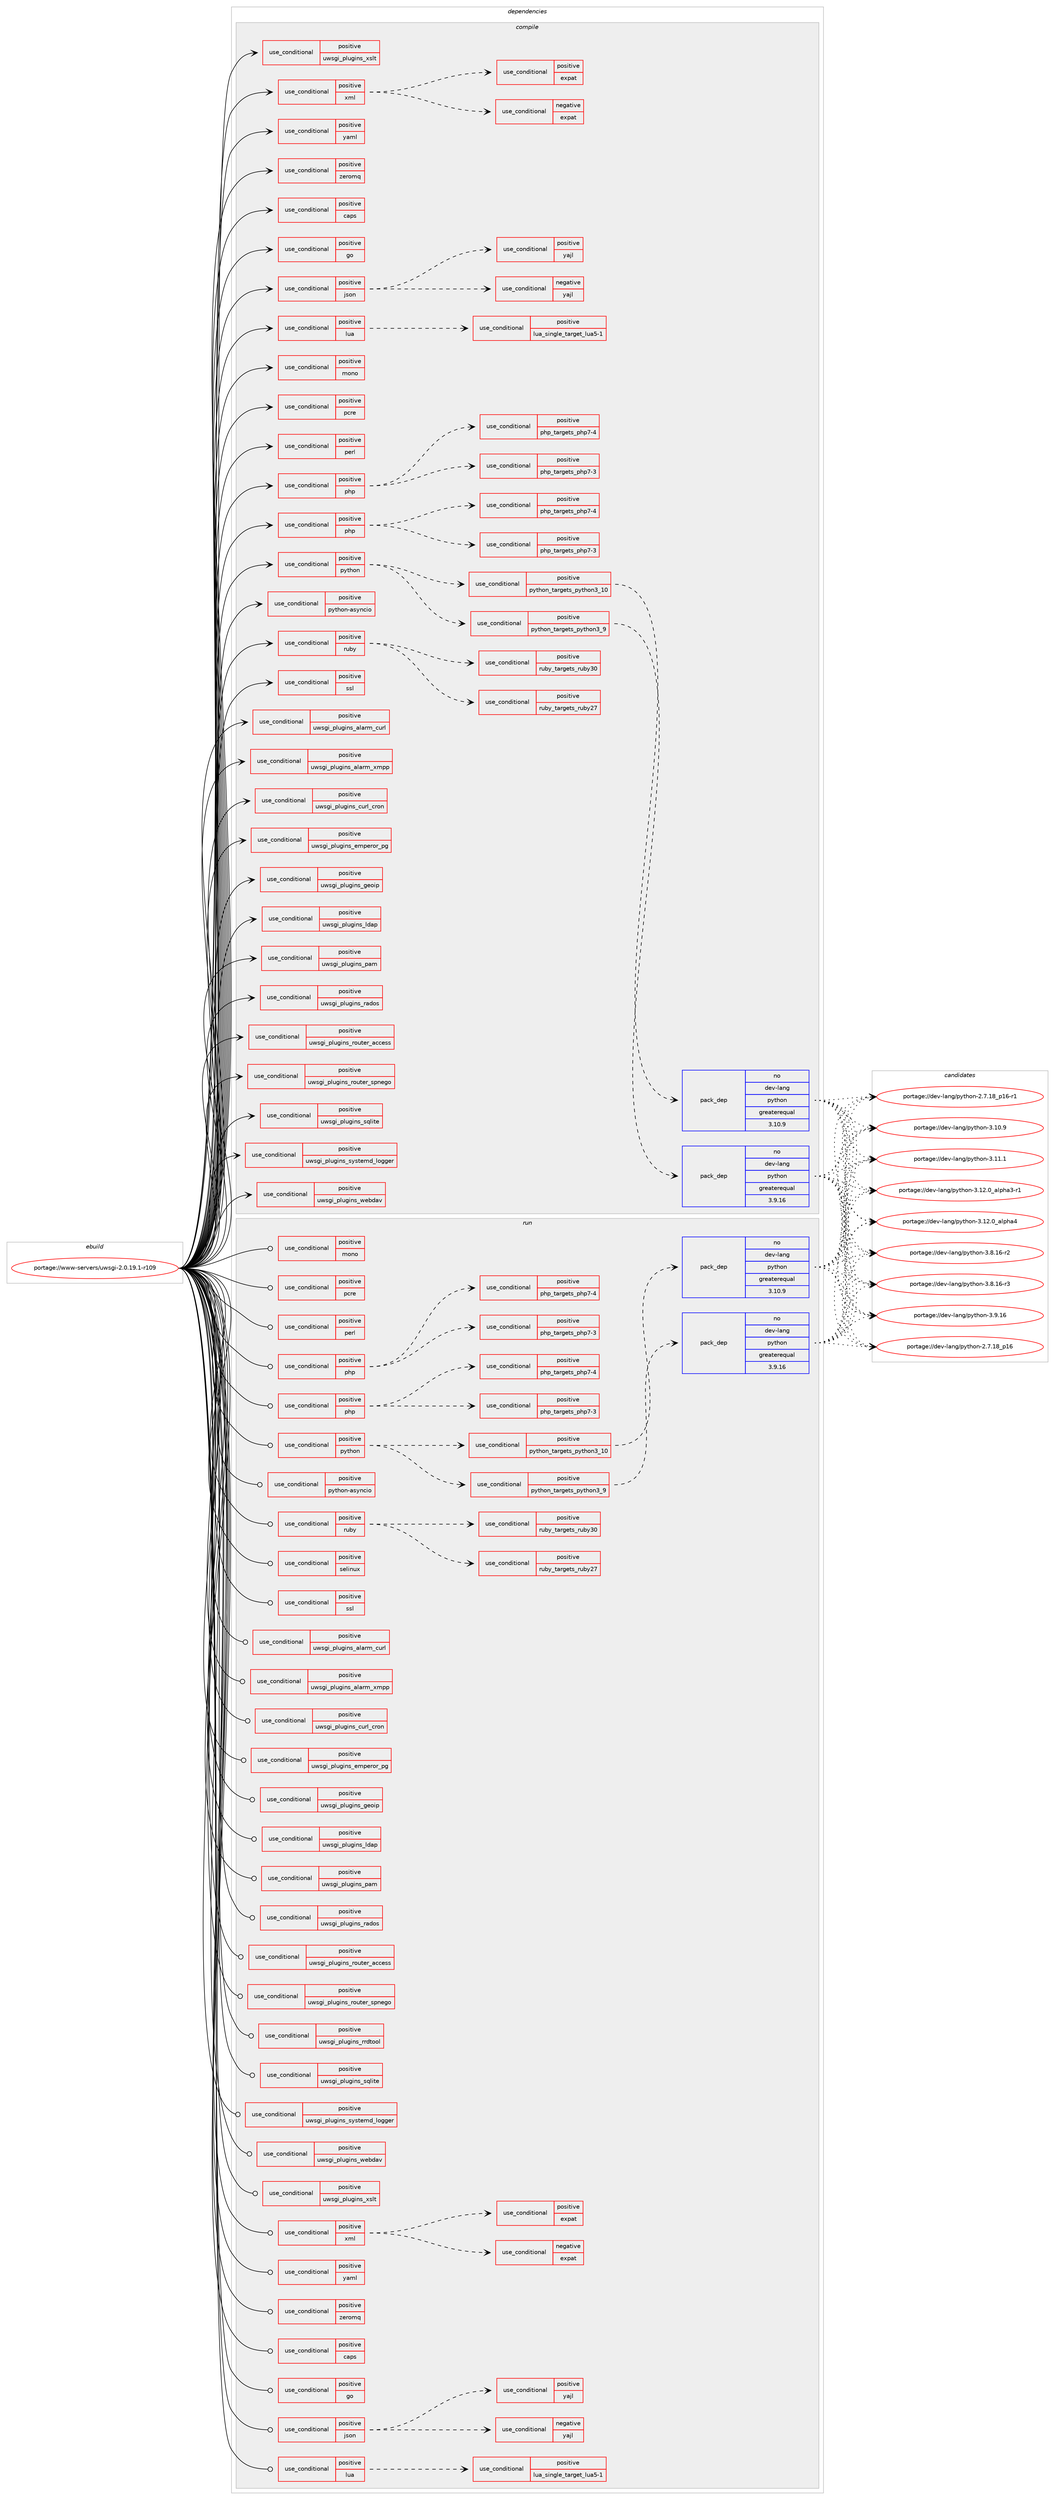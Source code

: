 digraph prolog {

# *************
# Graph options
# *************

newrank=true;
concentrate=true;
compound=true;
graph [rankdir=LR,fontname=Helvetica,fontsize=10,ranksep=1.5];#, ranksep=2.5, nodesep=0.2];
edge  [arrowhead=vee];
node  [fontname=Helvetica,fontsize=10];

# **********
# The ebuild
# **********

subgraph cluster_leftcol {
color=gray;
rank=same;
label=<<i>ebuild</i>>;
id [label="portage://www-servers/uwsgi-2.0.19.1-r109", color=red, width=4, href="../www-servers/uwsgi-2.0.19.1-r109.svg"];
}

# ****************
# The dependencies
# ****************

subgraph cluster_midcol {
color=gray;
label=<<i>dependencies</i>>;
subgraph cluster_compile {
fillcolor="#eeeeee";
style=filled;
label=<<i>compile</i>>;
subgraph cond6238 {
dependency10081 [label=<<TABLE BORDER="0" CELLBORDER="1" CELLSPACING="0" CELLPADDING="4"><TR><TD ROWSPAN="3" CELLPADDING="10">use_conditional</TD></TR><TR><TD>positive</TD></TR><TR><TD>caps</TD></TR></TABLE>>, shape=none, color=red];
# *** BEGIN UNKNOWN DEPENDENCY TYPE (TODO) ***
# dependency10081 -> package_dependency(portage://www-servers/uwsgi-2.0.19.1-r109,install,no,sys-libs,libcap,none,[,,],[],[])
# *** END UNKNOWN DEPENDENCY TYPE (TODO) ***

}
id:e -> dependency10081:w [weight=20,style="solid",arrowhead="vee"];
subgraph cond6239 {
dependency10082 [label=<<TABLE BORDER="0" CELLBORDER="1" CELLSPACING="0" CELLPADDING="4"><TR><TD ROWSPAN="3" CELLPADDING="10">use_conditional</TD></TR><TR><TD>positive</TD></TR><TR><TD>go</TD></TR></TABLE>>, shape=none, color=red];
# *** BEGIN UNKNOWN DEPENDENCY TYPE (TODO) ***
# dependency10082 -> package_dependency(portage://www-servers/uwsgi-2.0.19.1-r109,install,no,sys-devel,gcc,none,[,,],any_same_slot,[use(enable(go),none)])
# *** END UNKNOWN DEPENDENCY TYPE (TODO) ***

}
id:e -> dependency10082:w [weight=20,style="solid",arrowhead="vee"];
subgraph cond6240 {
dependency10083 [label=<<TABLE BORDER="0" CELLBORDER="1" CELLSPACING="0" CELLPADDING="4"><TR><TD ROWSPAN="3" CELLPADDING="10">use_conditional</TD></TR><TR><TD>positive</TD></TR><TR><TD>json</TD></TR></TABLE>>, shape=none, color=red];
subgraph cond6241 {
dependency10084 [label=<<TABLE BORDER="0" CELLBORDER="1" CELLSPACING="0" CELLPADDING="4"><TR><TD ROWSPAN="3" CELLPADDING="10">use_conditional</TD></TR><TR><TD>negative</TD></TR><TR><TD>yajl</TD></TR></TABLE>>, shape=none, color=red];
# *** BEGIN UNKNOWN DEPENDENCY TYPE (TODO) ***
# dependency10084 -> package_dependency(portage://www-servers/uwsgi-2.0.19.1-r109,install,no,dev-libs,jansson,none,[,,],any_same_slot,[])
# *** END UNKNOWN DEPENDENCY TYPE (TODO) ***

}
dependency10083:e -> dependency10084:w [weight=20,style="dashed",arrowhead="vee"];
subgraph cond6242 {
dependency10085 [label=<<TABLE BORDER="0" CELLBORDER="1" CELLSPACING="0" CELLPADDING="4"><TR><TD ROWSPAN="3" CELLPADDING="10">use_conditional</TD></TR><TR><TD>positive</TD></TR><TR><TD>yajl</TD></TR></TABLE>>, shape=none, color=red];
# *** BEGIN UNKNOWN DEPENDENCY TYPE (TODO) ***
# dependency10085 -> package_dependency(portage://www-servers/uwsgi-2.0.19.1-r109,install,no,dev-libs,yajl,none,[,,],[],[])
# *** END UNKNOWN DEPENDENCY TYPE (TODO) ***

}
dependency10083:e -> dependency10085:w [weight=20,style="dashed",arrowhead="vee"];
}
id:e -> dependency10083:w [weight=20,style="solid",arrowhead="vee"];
subgraph cond6243 {
dependency10086 [label=<<TABLE BORDER="0" CELLBORDER="1" CELLSPACING="0" CELLPADDING="4"><TR><TD ROWSPAN="3" CELLPADDING="10">use_conditional</TD></TR><TR><TD>positive</TD></TR><TR><TD>lua</TD></TR></TABLE>>, shape=none, color=red];
subgraph cond6244 {
dependency10087 [label=<<TABLE BORDER="0" CELLBORDER="1" CELLSPACING="0" CELLPADDING="4"><TR><TD ROWSPAN="3" CELLPADDING="10">use_conditional</TD></TR><TR><TD>positive</TD></TR><TR><TD>lua_single_target_lua5-1</TD></TR></TABLE>>, shape=none, color=red];
# *** BEGIN UNKNOWN DEPENDENCY TYPE (TODO) ***
# dependency10087 -> package_dependency(portage://www-servers/uwsgi-2.0.19.1-r109,install,no,dev-lang,lua,none,[,,],[slot(5.1)],[])
# *** END UNKNOWN DEPENDENCY TYPE (TODO) ***

}
dependency10086:e -> dependency10087:w [weight=20,style="dashed",arrowhead="vee"];
}
id:e -> dependency10086:w [weight=20,style="solid",arrowhead="vee"];
subgraph cond6245 {
dependency10088 [label=<<TABLE BORDER="0" CELLBORDER="1" CELLSPACING="0" CELLPADDING="4"><TR><TD ROWSPAN="3" CELLPADDING="10">use_conditional</TD></TR><TR><TD>positive</TD></TR><TR><TD>mono</TD></TR></TABLE>>, shape=none, color=red];
# *** BEGIN UNKNOWN DEPENDENCY TYPE (TODO) ***
# dependency10088 -> package_dependency(portage://www-servers/uwsgi-2.0.19.1-r109,install,no,dev-lang,mono,none,[,,],any_same_slot,[])
# *** END UNKNOWN DEPENDENCY TYPE (TODO) ***

}
id:e -> dependency10088:w [weight=20,style="solid",arrowhead="vee"];
subgraph cond6246 {
dependency10089 [label=<<TABLE BORDER="0" CELLBORDER="1" CELLSPACING="0" CELLPADDING="4"><TR><TD ROWSPAN="3" CELLPADDING="10">use_conditional</TD></TR><TR><TD>positive</TD></TR><TR><TD>pcre</TD></TR></TABLE>>, shape=none, color=red];
# *** BEGIN UNKNOWN DEPENDENCY TYPE (TODO) ***
# dependency10089 -> package_dependency(portage://www-servers/uwsgi-2.0.19.1-r109,install,no,dev-libs,libpcre,none,[,,],[slot(3)],[])
# *** END UNKNOWN DEPENDENCY TYPE (TODO) ***

}
id:e -> dependency10089:w [weight=20,style="solid",arrowhead="vee"];
subgraph cond6247 {
dependency10090 [label=<<TABLE BORDER="0" CELLBORDER="1" CELLSPACING="0" CELLPADDING="4"><TR><TD ROWSPAN="3" CELLPADDING="10">use_conditional</TD></TR><TR><TD>positive</TD></TR><TR><TD>perl</TD></TR></TABLE>>, shape=none, color=red];
# *** BEGIN UNKNOWN DEPENDENCY TYPE (TODO) ***
# dependency10090 -> package_dependency(portage://www-servers/uwsgi-2.0.19.1-r109,install,no,dev-lang,perl,none,[,,],any_same_slot,[])
# *** END UNKNOWN DEPENDENCY TYPE (TODO) ***

}
id:e -> dependency10090:w [weight=20,style="solid",arrowhead="vee"];
subgraph cond6248 {
dependency10091 [label=<<TABLE BORDER="0" CELLBORDER="1" CELLSPACING="0" CELLPADDING="4"><TR><TD ROWSPAN="3" CELLPADDING="10">use_conditional</TD></TR><TR><TD>positive</TD></TR><TR><TD>php</TD></TR></TABLE>>, shape=none, color=red];
subgraph cond6249 {
dependency10092 [label=<<TABLE BORDER="0" CELLBORDER="1" CELLSPACING="0" CELLPADDING="4"><TR><TD ROWSPAN="3" CELLPADDING="10">use_conditional</TD></TR><TR><TD>positive</TD></TR><TR><TD>php_targets_php7-3</TD></TR></TABLE>>, shape=none, color=red];
# *** BEGIN UNKNOWN DEPENDENCY TYPE (TODO) ***
# dependency10092 -> package_dependency(portage://www-servers/uwsgi-2.0.19.1-r109,install,no,dev-lang,php,none,[,,],[slot(7.3)],[])
# *** END UNKNOWN DEPENDENCY TYPE (TODO) ***

}
dependency10091:e -> dependency10092:w [weight=20,style="dashed",arrowhead="vee"];
subgraph cond6250 {
dependency10093 [label=<<TABLE BORDER="0" CELLBORDER="1" CELLSPACING="0" CELLPADDING="4"><TR><TD ROWSPAN="3" CELLPADDING="10">use_conditional</TD></TR><TR><TD>positive</TD></TR><TR><TD>php_targets_php7-4</TD></TR></TABLE>>, shape=none, color=red];
# *** BEGIN UNKNOWN DEPENDENCY TYPE (TODO) ***
# dependency10093 -> package_dependency(portage://www-servers/uwsgi-2.0.19.1-r109,install,no,dev-lang,php,none,[,,],[slot(7.4)],[])
# *** END UNKNOWN DEPENDENCY TYPE (TODO) ***

}
dependency10091:e -> dependency10093:w [weight=20,style="dashed",arrowhead="vee"];
}
id:e -> dependency10091:w [weight=20,style="solid",arrowhead="vee"];
subgraph cond6251 {
dependency10094 [label=<<TABLE BORDER="0" CELLBORDER="1" CELLSPACING="0" CELLPADDING="4"><TR><TD ROWSPAN="3" CELLPADDING="10">use_conditional</TD></TR><TR><TD>positive</TD></TR><TR><TD>php</TD></TR></TABLE>>, shape=none, color=red];
subgraph cond6252 {
dependency10095 [label=<<TABLE BORDER="0" CELLBORDER="1" CELLSPACING="0" CELLPADDING="4"><TR><TD ROWSPAN="3" CELLPADDING="10">use_conditional</TD></TR><TR><TD>positive</TD></TR><TR><TD>php_targets_php7-3</TD></TR></TABLE>>, shape=none, color=red];
# *** BEGIN UNKNOWN DEPENDENCY TYPE (TODO) ***
# dependency10095 -> package_dependency(portage://www-servers/uwsgi-2.0.19.1-r109,install,no,dev-lang,php,none,[,,],[slot(7.3)],[use(enable(embed),none)])
# *** END UNKNOWN DEPENDENCY TYPE (TODO) ***

}
dependency10094:e -> dependency10095:w [weight=20,style="dashed",arrowhead="vee"];
subgraph cond6253 {
dependency10096 [label=<<TABLE BORDER="0" CELLBORDER="1" CELLSPACING="0" CELLPADDING="4"><TR><TD ROWSPAN="3" CELLPADDING="10">use_conditional</TD></TR><TR><TD>positive</TD></TR><TR><TD>php_targets_php7-4</TD></TR></TABLE>>, shape=none, color=red];
# *** BEGIN UNKNOWN DEPENDENCY TYPE (TODO) ***
# dependency10096 -> package_dependency(portage://www-servers/uwsgi-2.0.19.1-r109,install,no,dev-lang,php,none,[,,],[slot(7.4)],[use(enable(embed),none)])
# *** END UNKNOWN DEPENDENCY TYPE (TODO) ***

}
dependency10094:e -> dependency10096:w [weight=20,style="dashed",arrowhead="vee"];
}
id:e -> dependency10094:w [weight=20,style="solid",arrowhead="vee"];
subgraph cond6254 {
dependency10097 [label=<<TABLE BORDER="0" CELLBORDER="1" CELLSPACING="0" CELLPADDING="4"><TR><TD ROWSPAN="3" CELLPADDING="10">use_conditional</TD></TR><TR><TD>positive</TD></TR><TR><TD>python</TD></TR></TABLE>>, shape=none, color=red];
subgraph cond6255 {
dependency10098 [label=<<TABLE BORDER="0" CELLBORDER="1" CELLSPACING="0" CELLPADDING="4"><TR><TD ROWSPAN="3" CELLPADDING="10">use_conditional</TD></TR><TR><TD>positive</TD></TR><TR><TD>python_targets_python3_9</TD></TR></TABLE>>, shape=none, color=red];
subgraph pack3718 {
dependency10099 [label=<<TABLE BORDER="0" CELLBORDER="1" CELLSPACING="0" CELLPADDING="4" WIDTH="220"><TR><TD ROWSPAN="6" CELLPADDING="30">pack_dep</TD></TR><TR><TD WIDTH="110">no</TD></TR><TR><TD>dev-lang</TD></TR><TR><TD>python</TD></TR><TR><TD>greaterequal</TD></TR><TR><TD>3.9.16</TD></TR></TABLE>>, shape=none, color=blue];
}
dependency10098:e -> dependency10099:w [weight=20,style="dashed",arrowhead="vee"];
}
dependency10097:e -> dependency10098:w [weight=20,style="dashed",arrowhead="vee"];
subgraph cond6256 {
dependency10100 [label=<<TABLE BORDER="0" CELLBORDER="1" CELLSPACING="0" CELLPADDING="4"><TR><TD ROWSPAN="3" CELLPADDING="10">use_conditional</TD></TR><TR><TD>positive</TD></TR><TR><TD>python_targets_python3_10</TD></TR></TABLE>>, shape=none, color=red];
subgraph pack3719 {
dependency10101 [label=<<TABLE BORDER="0" CELLBORDER="1" CELLSPACING="0" CELLPADDING="4" WIDTH="220"><TR><TD ROWSPAN="6" CELLPADDING="30">pack_dep</TD></TR><TR><TD WIDTH="110">no</TD></TR><TR><TD>dev-lang</TD></TR><TR><TD>python</TD></TR><TR><TD>greaterequal</TD></TR><TR><TD>3.10.9</TD></TR></TABLE>>, shape=none, color=blue];
}
dependency10100:e -> dependency10101:w [weight=20,style="dashed",arrowhead="vee"];
}
dependency10097:e -> dependency10100:w [weight=20,style="dashed",arrowhead="vee"];
}
id:e -> dependency10097:w [weight=20,style="solid",arrowhead="vee"];
subgraph cond6257 {
dependency10102 [label=<<TABLE BORDER="0" CELLBORDER="1" CELLSPACING="0" CELLPADDING="4"><TR><TD ROWSPAN="3" CELLPADDING="10">use_conditional</TD></TR><TR><TD>positive</TD></TR><TR><TD>python-asyncio</TD></TR></TABLE>>, shape=none, color=red];
# *** BEGIN UNKNOWN DEPENDENCY TYPE (TODO) ***
# dependency10102 -> package_dependency(portage://www-servers/uwsgi-2.0.19.1-r109,install,no,virtual,python-greenlet,none,[,,],[],[use(optenable(python_targets_python3_9),negative),use(optenable(python_targets_python3_10),negative)])
# *** END UNKNOWN DEPENDENCY TYPE (TODO) ***

}
id:e -> dependency10102:w [weight=20,style="solid",arrowhead="vee"];
subgraph cond6258 {
dependency10103 [label=<<TABLE BORDER="0" CELLBORDER="1" CELLSPACING="0" CELLPADDING="4"><TR><TD ROWSPAN="3" CELLPADDING="10">use_conditional</TD></TR><TR><TD>positive</TD></TR><TR><TD>ruby</TD></TR></TABLE>>, shape=none, color=red];
subgraph cond6259 {
dependency10104 [label=<<TABLE BORDER="0" CELLBORDER="1" CELLSPACING="0" CELLPADDING="4"><TR><TD ROWSPAN="3" CELLPADDING="10">use_conditional</TD></TR><TR><TD>positive</TD></TR><TR><TD>ruby_targets_ruby27</TD></TR></TABLE>>, shape=none, color=red];
# *** BEGIN UNKNOWN DEPENDENCY TYPE (TODO) ***
# dependency10104 -> package_dependency(portage://www-servers/uwsgi-2.0.19.1-r109,install,no,dev-lang,ruby,none,[,,],[slot(2.7)],[])
# *** END UNKNOWN DEPENDENCY TYPE (TODO) ***

}
dependency10103:e -> dependency10104:w [weight=20,style="dashed",arrowhead="vee"];
subgraph cond6260 {
dependency10105 [label=<<TABLE BORDER="0" CELLBORDER="1" CELLSPACING="0" CELLPADDING="4"><TR><TD ROWSPAN="3" CELLPADDING="10">use_conditional</TD></TR><TR><TD>positive</TD></TR><TR><TD>ruby_targets_ruby30</TD></TR></TABLE>>, shape=none, color=red];
# *** BEGIN UNKNOWN DEPENDENCY TYPE (TODO) ***
# dependency10105 -> package_dependency(portage://www-servers/uwsgi-2.0.19.1-r109,install,no,dev-lang,ruby,none,[,,],[slot(3.0)],[])
# *** END UNKNOWN DEPENDENCY TYPE (TODO) ***

}
dependency10103:e -> dependency10105:w [weight=20,style="dashed",arrowhead="vee"];
}
id:e -> dependency10103:w [weight=20,style="solid",arrowhead="vee"];
subgraph cond6261 {
dependency10106 [label=<<TABLE BORDER="0" CELLBORDER="1" CELLSPACING="0" CELLPADDING="4"><TR><TD ROWSPAN="3" CELLPADDING="10">use_conditional</TD></TR><TR><TD>positive</TD></TR><TR><TD>ssl</TD></TR></TABLE>>, shape=none, color=red];
# *** BEGIN UNKNOWN DEPENDENCY TYPE (TODO) ***
# dependency10106 -> package_dependency(portage://www-servers/uwsgi-2.0.19.1-r109,install,no,dev-libs,openssl,none,[,,],[slot(0),equal],[])
# *** END UNKNOWN DEPENDENCY TYPE (TODO) ***

}
id:e -> dependency10106:w [weight=20,style="solid",arrowhead="vee"];
subgraph cond6262 {
dependency10107 [label=<<TABLE BORDER="0" CELLBORDER="1" CELLSPACING="0" CELLPADDING="4"><TR><TD ROWSPAN="3" CELLPADDING="10">use_conditional</TD></TR><TR><TD>positive</TD></TR><TR><TD>uwsgi_plugins_alarm_curl</TD></TR></TABLE>>, shape=none, color=red];
# *** BEGIN UNKNOWN DEPENDENCY TYPE (TODO) ***
# dependency10107 -> package_dependency(portage://www-servers/uwsgi-2.0.19.1-r109,install,no,net-misc,curl,none,[,,],[],[])
# *** END UNKNOWN DEPENDENCY TYPE (TODO) ***

}
id:e -> dependency10107:w [weight=20,style="solid",arrowhead="vee"];
subgraph cond6263 {
dependency10108 [label=<<TABLE BORDER="0" CELLBORDER="1" CELLSPACING="0" CELLPADDING="4"><TR><TD ROWSPAN="3" CELLPADDING="10">use_conditional</TD></TR><TR><TD>positive</TD></TR><TR><TD>uwsgi_plugins_alarm_xmpp</TD></TR></TABLE>>, shape=none, color=red];
# *** BEGIN UNKNOWN DEPENDENCY TYPE (TODO) ***
# dependency10108 -> package_dependency(portage://www-servers/uwsgi-2.0.19.1-r109,install,no,net-libs,gloox,none,[,,],[],[])
# *** END UNKNOWN DEPENDENCY TYPE (TODO) ***

}
id:e -> dependency10108:w [weight=20,style="solid",arrowhead="vee"];
subgraph cond6264 {
dependency10109 [label=<<TABLE BORDER="0" CELLBORDER="1" CELLSPACING="0" CELLPADDING="4"><TR><TD ROWSPAN="3" CELLPADDING="10">use_conditional</TD></TR><TR><TD>positive</TD></TR><TR><TD>uwsgi_plugins_curl_cron</TD></TR></TABLE>>, shape=none, color=red];
# *** BEGIN UNKNOWN DEPENDENCY TYPE (TODO) ***
# dependency10109 -> package_dependency(portage://www-servers/uwsgi-2.0.19.1-r109,install,no,net-misc,curl,none,[,,],[],[])
# *** END UNKNOWN DEPENDENCY TYPE (TODO) ***

}
id:e -> dependency10109:w [weight=20,style="solid",arrowhead="vee"];
subgraph cond6265 {
dependency10110 [label=<<TABLE BORDER="0" CELLBORDER="1" CELLSPACING="0" CELLPADDING="4"><TR><TD ROWSPAN="3" CELLPADDING="10">use_conditional</TD></TR><TR><TD>positive</TD></TR><TR><TD>uwsgi_plugins_emperor_pg</TD></TR></TABLE>>, shape=none, color=red];
# *** BEGIN UNKNOWN DEPENDENCY TYPE (TODO) ***
# dependency10110 -> package_dependency(portage://www-servers/uwsgi-2.0.19.1-r109,install,no,dev-db,postgresql,none,[,,],any_same_slot,[])
# *** END UNKNOWN DEPENDENCY TYPE (TODO) ***

}
id:e -> dependency10110:w [weight=20,style="solid",arrowhead="vee"];
subgraph cond6266 {
dependency10111 [label=<<TABLE BORDER="0" CELLBORDER="1" CELLSPACING="0" CELLPADDING="4"><TR><TD ROWSPAN="3" CELLPADDING="10">use_conditional</TD></TR><TR><TD>positive</TD></TR><TR><TD>uwsgi_plugins_geoip</TD></TR></TABLE>>, shape=none, color=red];
# *** BEGIN UNKNOWN DEPENDENCY TYPE (TODO) ***
# dependency10111 -> package_dependency(portage://www-servers/uwsgi-2.0.19.1-r109,install,no,dev-libs,geoip,none,[,,],[],[])
# *** END UNKNOWN DEPENDENCY TYPE (TODO) ***

}
id:e -> dependency10111:w [weight=20,style="solid",arrowhead="vee"];
subgraph cond6267 {
dependency10112 [label=<<TABLE BORDER="0" CELLBORDER="1" CELLSPACING="0" CELLPADDING="4"><TR><TD ROWSPAN="3" CELLPADDING="10">use_conditional</TD></TR><TR><TD>positive</TD></TR><TR><TD>uwsgi_plugins_ldap</TD></TR></TABLE>>, shape=none, color=red];
# *** BEGIN UNKNOWN DEPENDENCY TYPE (TODO) ***
# dependency10112 -> package_dependency(portage://www-servers/uwsgi-2.0.19.1-r109,install,no,net-nds,openldap,none,[,,],any_same_slot,[])
# *** END UNKNOWN DEPENDENCY TYPE (TODO) ***

}
id:e -> dependency10112:w [weight=20,style="solid",arrowhead="vee"];
subgraph cond6268 {
dependency10113 [label=<<TABLE BORDER="0" CELLBORDER="1" CELLSPACING="0" CELLPADDING="4"><TR><TD ROWSPAN="3" CELLPADDING="10">use_conditional</TD></TR><TR><TD>positive</TD></TR><TR><TD>uwsgi_plugins_pam</TD></TR></TABLE>>, shape=none, color=red];
# *** BEGIN UNKNOWN DEPENDENCY TYPE (TODO) ***
# dependency10113 -> package_dependency(portage://www-servers/uwsgi-2.0.19.1-r109,install,no,sys-libs,pam,none,[,,],[],[])
# *** END UNKNOWN DEPENDENCY TYPE (TODO) ***

}
id:e -> dependency10113:w [weight=20,style="solid",arrowhead="vee"];
subgraph cond6269 {
dependency10114 [label=<<TABLE BORDER="0" CELLBORDER="1" CELLSPACING="0" CELLPADDING="4"><TR><TD ROWSPAN="3" CELLPADDING="10">use_conditional</TD></TR><TR><TD>positive</TD></TR><TR><TD>uwsgi_plugins_rados</TD></TR></TABLE>>, shape=none, color=red];
# *** BEGIN UNKNOWN DEPENDENCY TYPE (TODO) ***
# dependency10114 -> package_dependency(portage://www-servers/uwsgi-2.0.19.1-r109,install,no,sys-cluster,ceph,none,[,,],[],[])
# *** END UNKNOWN DEPENDENCY TYPE (TODO) ***

}
id:e -> dependency10114:w [weight=20,style="solid",arrowhead="vee"];
subgraph cond6270 {
dependency10115 [label=<<TABLE BORDER="0" CELLBORDER="1" CELLSPACING="0" CELLPADDING="4"><TR><TD ROWSPAN="3" CELLPADDING="10">use_conditional</TD></TR><TR><TD>positive</TD></TR><TR><TD>uwsgi_plugins_router_access</TD></TR></TABLE>>, shape=none, color=red];
# *** BEGIN UNKNOWN DEPENDENCY TYPE (TODO) ***
# dependency10115 -> package_dependency(portage://www-servers/uwsgi-2.0.19.1-r109,install,no,sys-apps,tcp-wrappers,none,[,,],[],[])
# *** END UNKNOWN DEPENDENCY TYPE (TODO) ***

}
id:e -> dependency10115:w [weight=20,style="solid",arrowhead="vee"];
subgraph cond6271 {
dependency10116 [label=<<TABLE BORDER="0" CELLBORDER="1" CELLSPACING="0" CELLPADDING="4"><TR><TD ROWSPAN="3" CELLPADDING="10">use_conditional</TD></TR><TR><TD>positive</TD></TR><TR><TD>uwsgi_plugins_router_spnego</TD></TR></TABLE>>, shape=none, color=red];
# *** BEGIN UNKNOWN DEPENDENCY TYPE (TODO) ***
# dependency10116 -> package_dependency(portage://www-servers/uwsgi-2.0.19.1-r109,install,no,virtual,krb5,none,[,,],[],[])
# *** END UNKNOWN DEPENDENCY TYPE (TODO) ***

}
id:e -> dependency10116:w [weight=20,style="solid",arrowhead="vee"];
subgraph cond6272 {
dependency10117 [label=<<TABLE BORDER="0" CELLBORDER="1" CELLSPACING="0" CELLPADDING="4"><TR><TD ROWSPAN="3" CELLPADDING="10">use_conditional</TD></TR><TR><TD>positive</TD></TR><TR><TD>uwsgi_plugins_sqlite</TD></TR></TABLE>>, shape=none, color=red];
# *** BEGIN UNKNOWN DEPENDENCY TYPE (TODO) ***
# dependency10117 -> package_dependency(portage://www-servers/uwsgi-2.0.19.1-r109,install,no,dev-db,sqlite,none,[,,],[slot(3)],[])
# *** END UNKNOWN DEPENDENCY TYPE (TODO) ***

}
id:e -> dependency10117:w [weight=20,style="solid",arrowhead="vee"];
subgraph cond6273 {
dependency10118 [label=<<TABLE BORDER="0" CELLBORDER="1" CELLSPACING="0" CELLPADDING="4"><TR><TD ROWSPAN="3" CELLPADDING="10">use_conditional</TD></TR><TR><TD>positive</TD></TR><TR><TD>uwsgi_plugins_systemd_logger</TD></TR></TABLE>>, shape=none, color=red];
# *** BEGIN UNKNOWN DEPENDENCY TYPE (TODO) ***
# dependency10118 -> package_dependency(portage://www-servers/uwsgi-2.0.19.1-r109,install,no,sys-apps,systemd,none,[,,],[],[])
# *** END UNKNOWN DEPENDENCY TYPE (TODO) ***

}
id:e -> dependency10118:w [weight=20,style="solid",arrowhead="vee"];
subgraph cond6274 {
dependency10119 [label=<<TABLE BORDER="0" CELLBORDER="1" CELLSPACING="0" CELLPADDING="4"><TR><TD ROWSPAN="3" CELLPADDING="10">use_conditional</TD></TR><TR><TD>positive</TD></TR><TR><TD>uwsgi_plugins_webdav</TD></TR></TABLE>>, shape=none, color=red];
# *** BEGIN UNKNOWN DEPENDENCY TYPE (TODO) ***
# dependency10119 -> package_dependency(portage://www-servers/uwsgi-2.0.19.1-r109,install,no,dev-libs,libxml2,none,[,,],[],[])
# *** END UNKNOWN DEPENDENCY TYPE (TODO) ***

}
id:e -> dependency10119:w [weight=20,style="solid",arrowhead="vee"];
subgraph cond6275 {
dependency10120 [label=<<TABLE BORDER="0" CELLBORDER="1" CELLSPACING="0" CELLPADDING="4"><TR><TD ROWSPAN="3" CELLPADDING="10">use_conditional</TD></TR><TR><TD>positive</TD></TR><TR><TD>uwsgi_plugins_xslt</TD></TR></TABLE>>, shape=none, color=red];
# *** BEGIN UNKNOWN DEPENDENCY TYPE (TODO) ***
# dependency10120 -> package_dependency(portage://www-servers/uwsgi-2.0.19.1-r109,install,no,dev-libs,libxslt,none,[,,],[],[])
# *** END UNKNOWN DEPENDENCY TYPE (TODO) ***

}
id:e -> dependency10120:w [weight=20,style="solid",arrowhead="vee"];
subgraph cond6276 {
dependency10121 [label=<<TABLE BORDER="0" CELLBORDER="1" CELLSPACING="0" CELLPADDING="4"><TR><TD ROWSPAN="3" CELLPADDING="10">use_conditional</TD></TR><TR><TD>positive</TD></TR><TR><TD>xml</TD></TR></TABLE>>, shape=none, color=red];
subgraph cond6277 {
dependency10122 [label=<<TABLE BORDER="0" CELLBORDER="1" CELLSPACING="0" CELLPADDING="4"><TR><TD ROWSPAN="3" CELLPADDING="10">use_conditional</TD></TR><TR><TD>negative</TD></TR><TR><TD>expat</TD></TR></TABLE>>, shape=none, color=red];
# *** BEGIN UNKNOWN DEPENDENCY TYPE (TODO) ***
# dependency10122 -> package_dependency(portage://www-servers/uwsgi-2.0.19.1-r109,install,no,dev-libs,libxml2,none,[,,],[],[])
# *** END UNKNOWN DEPENDENCY TYPE (TODO) ***

}
dependency10121:e -> dependency10122:w [weight=20,style="dashed",arrowhead="vee"];
subgraph cond6278 {
dependency10123 [label=<<TABLE BORDER="0" CELLBORDER="1" CELLSPACING="0" CELLPADDING="4"><TR><TD ROWSPAN="3" CELLPADDING="10">use_conditional</TD></TR><TR><TD>positive</TD></TR><TR><TD>expat</TD></TR></TABLE>>, shape=none, color=red];
# *** BEGIN UNKNOWN DEPENDENCY TYPE (TODO) ***
# dependency10123 -> package_dependency(portage://www-servers/uwsgi-2.0.19.1-r109,install,no,dev-libs,expat,none,[,,],[],[])
# *** END UNKNOWN DEPENDENCY TYPE (TODO) ***

}
dependency10121:e -> dependency10123:w [weight=20,style="dashed",arrowhead="vee"];
}
id:e -> dependency10121:w [weight=20,style="solid",arrowhead="vee"];
subgraph cond6279 {
dependency10124 [label=<<TABLE BORDER="0" CELLBORDER="1" CELLSPACING="0" CELLPADDING="4"><TR><TD ROWSPAN="3" CELLPADDING="10">use_conditional</TD></TR><TR><TD>positive</TD></TR><TR><TD>yaml</TD></TR></TABLE>>, shape=none, color=red];
# *** BEGIN UNKNOWN DEPENDENCY TYPE (TODO) ***
# dependency10124 -> package_dependency(portage://www-servers/uwsgi-2.0.19.1-r109,install,no,dev-libs,libyaml,none,[,,],[],[])
# *** END UNKNOWN DEPENDENCY TYPE (TODO) ***

}
id:e -> dependency10124:w [weight=20,style="solid",arrowhead="vee"];
subgraph cond6280 {
dependency10125 [label=<<TABLE BORDER="0" CELLBORDER="1" CELLSPACING="0" CELLPADDING="4"><TR><TD ROWSPAN="3" CELLPADDING="10">use_conditional</TD></TR><TR><TD>positive</TD></TR><TR><TD>zeromq</TD></TR></TABLE>>, shape=none, color=red];
# *** BEGIN UNKNOWN DEPENDENCY TYPE (TODO) ***
# dependency10125 -> package_dependency(portage://www-servers/uwsgi-2.0.19.1-r109,install,no,net-libs,zeromq,none,[,,],[],[])
# *** END UNKNOWN DEPENDENCY TYPE (TODO) ***

# *** BEGIN UNKNOWN DEPENDENCY TYPE (TODO) ***
# dependency10125 -> package_dependency(portage://www-servers/uwsgi-2.0.19.1-r109,install,no,sys-apps,util-linux,none,[,,],[],[])
# *** END UNKNOWN DEPENDENCY TYPE (TODO) ***

}
id:e -> dependency10125:w [weight=20,style="solid",arrowhead="vee"];
# *** BEGIN UNKNOWN DEPENDENCY TYPE (TODO) ***
# id -> package_dependency(portage://www-servers/uwsgi-2.0.19.1-r109,install,no,sys-libs,zlib,none,[,,],[],[])
# *** END UNKNOWN DEPENDENCY TYPE (TODO) ***

# *** BEGIN UNKNOWN DEPENDENCY TYPE (TODO) ***
# id -> package_dependency(portage://www-servers/uwsgi-2.0.19.1-r109,install,no,virtual,libcrypt,none,[,,],any_same_slot,[])
# *** END UNKNOWN DEPENDENCY TYPE (TODO) ***

}
subgraph cluster_compileandrun {
fillcolor="#eeeeee";
style=filled;
label=<<i>compile and run</i>>;
}
subgraph cluster_run {
fillcolor="#eeeeee";
style=filled;
label=<<i>run</i>>;
subgraph cond6281 {
dependency10126 [label=<<TABLE BORDER="0" CELLBORDER="1" CELLSPACING="0" CELLPADDING="4"><TR><TD ROWSPAN="3" CELLPADDING="10">use_conditional</TD></TR><TR><TD>positive</TD></TR><TR><TD>caps</TD></TR></TABLE>>, shape=none, color=red];
# *** BEGIN UNKNOWN DEPENDENCY TYPE (TODO) ***
# dependency10126 -> package_dependency(portage://www-servers/uwsgi-2.0.19.1-r109,run,no,sys-libs,libcap,none,[,,],[],[])
# *** END UNKNOWN DEPENDENCY TYPE (TODO) ***

}
id:e -> dependency10126:w [weight=20,style="solid",arrowhead="odot"];
subgraph cond6282 {
dependency10127 [label=<<TABLE BORDER="0" CELLBORDER="1" CELLSPACING="0" CELLPADDING="4"><TR><TD ROWSPAN="3" CELLPADDING="10">use_conditional</TD></TR><TR><TD>positive</TD></TR><TR><TD>go</TD></TR></TABLE>>, shape=none, color=red];
# *** BEGIN UNKNOWN DEPENDENCY TYPE (TODO) ***
# dependency10127 -> package_dependency(portage://www-servers/uwsgi-2.0.19.1-r109,run,no,sys-devel,gcc,none,[,,],any_same_slot,[use(enable(go),none)])
# *** END UNKNOWN DEPENDENCY TYPE (TODO) ***

}
id:e -> dependency10127:w [weight=20,style="solid",arrowhead="odot"];
subgraph cond6283 {
dependency10128 [label=<<TABLE BORDER="0" CELLBORDER="1" CELLSPACING="0" CELLPADDING="4"><TR><TD ROWSPAN="3" CELLPADDING="10">use_conditional</TD></TR><TR><TD>positive</TD></TR><TR><TD>json</TD></TR></TABLE>>, shape=none, color=red];
subgraph cond6284 {
dependency10129 [label=<<TABLE BORDER="0" CELLBORDER="1" CELLSPACING="0" CELLPADDING="4"><TR><TD ROWSPAN="3" CELLPADDING="10">use_conditional</TD></TR><TR><TD>negative</TD></TR><TR><TD>yajl</TD></TR></TABLE>>, shape=none, color=red];
# *** BEGIN UNKNOWN DEPENDENCY TYPE (TODO) ***
# dependency10129 -> package_dependency(portage://www-servers/uwsgi-2.0.19.1-r109,run,no,dev-libs,jansson,none,[,,],any_same_slot,[])
# *** END UNKNOWN DEPENDENCY TYPE (TODO) ***

}
dependency10128:e -> dependency10129:w [weight=20,style="dashed",arrowhead="vee"];
subgraph cond6285 {
dependency10130 [label=<<TABLE BORDER="0" CELLBORDER="1" CELLSPACING="0" CELLPADDING="4"><TR><TD ROWSPAN="3" CELLPADDING="10">use_conditional</TD></TR><TR><TD>positive</TD></TR><TR><TD>yajl</TD></TR></TABLE>>, shape=none, color=red];
# *** BEGIN UNKNOWN DEPENDENCY TYPE (TODO) ***
# dependency10130 -> package_dependency(portage://www-servers/uwsgi-2.0.19.1-r109,run,no,dev-libs,yajl,none,[,,],[],[])
# *** END UNKNOWN DEPENDENCY TYPE (TODO) ***

}
dependency10128:e -> dependency10130:w [weight=20,style="dashed",arrowhead="vee"];
}
id:e -> dependency10128:w [weight=20,style="solid",arrowhead="odot"];
subgraph cond6286 {
dependency10131 [label=<<TABLE BORDER="0" CELLBORDER="1" CELLSPACING="0" CELLPADDING="4"><TR><TD ROWSPAN="3" CELLPADDING="10">use_conditional</TD></TR><TR><TD>positive</TD></TR><TR><TD>lua</TD></TR></TABLE>>, shape=none, color=red];
subgraph cond6287 {
dependency10132 [label=<<TABLE BORDER="0" CELLBORDER="1" CELLSPACING="0" CELLPADDING="4"><TR><TD ROWSPAN="3" CELLPADDING="10">use_conditional</TD></TR><TR><TD>positive</TD></TR><TR><TD>lua_single_target_lua5-1</TD></TR></TABLE>>, shape=none, color=red];
# *** BEGIN UNKNOWN DEPENDENCY TYPE (TODO) ***
# dependency10132 -> package_dependency(portage://www-servers/uwsgi-2.0.19.1-r109,run,no,dev-lang,lua,none,[,,],[slot(5.1)],[])
# *** END UNKNOWN DEPENDENCY TYPE (TODO) ***

}
dependency10131:e -> dependency10132:w [weight=20,style="dashed",arrowhead="vee"];
}
id:e -> dependency10131:w [weight=20,style="solid",arrowhead="odot"];
subgraph cond6288 {
dependency10133 [label=<<TABLE BORDER="0" CELLBORDER="1" CELLSPACING="0" CELLPADDING="4"><TR><TD ROWSPAN="3" CELLPADDING="10">use_conditional</TD></TR><TR><TD>positive</TD></TR><TR><TD>mono</TD></TR></TABLE>>, shape=none, color=red];
# *** BEGIN UNKNOWN DEPENDENCY TYPE (TODO) ***
# dependency10133 -> package_dependency(portage://www-servers/uwsgi-2.0.19.1-r109,run,no,dev-lang,mono,none,[,,],any_same_slot,[])
# *** END UNKNOWN DEPENDENCY TYPE (TODO) ***

}
id:e -> dependency10133:w [weight=20,style="solid",arrowhead="odot"];
subgraph cond6289 {
dependency10134 [label=<<TABLE BORDER="0" CELLBORDER="1" CELLSPACING="0" CELLPADDING="4"><TR><TD ROWSPAN="3" CELLPADDING="10">use_conditional</TD></TR><TR><TD>positive</TD></TR><TR><TD>pcre</TD></TR></TABLE>>, shape=none, color=red];
# *** BEGIN UNKNOWN DEPENDENCY TYPE (TODO) ***
# dependency10134 -> package_dependency(portage://www-servers/uwsgi-2.0.19.1-r109,run,no,dev-libs,libpcre,none,[,,],[slot(3)],[])
# *** END UNKNOWN DEPENDENCY TYPE (TODO) ***

}
id:e -> dependency10134:w [weight=20,style="solid",arrowhead="odot"];
subgraph cond6290 {
dependency10135 [label=<<TABLE BORDER="0" CELLBORDER="1" CELLSPACING="0" CELLPADDING="4"><TR><TD ROWSPAN="3" CELLPADDING="10">use_conditional</TD></TR><TR><TD>positive</TD></TR><TR><TD>perl</TD></TR></TABLE>>, shape=none, color=red];
# *** BEGIN UNKNOWN DEPENDENCY TYPE (TODO) ***
# dependency10135 -> package_dependency(portage://www-servers/uwsgi-2.0.19.1-r109,run,no,dev-lang,perl,none,[,,],any_same_slot,[])
# *** END UNKNOWN DEPENDENCY TYPE (TODO) ***

}
id:e -> dependency10135:w [weight=20,style="solid",arrowhead="odot"];
subgraph cond6291 {
dependency10136 [label=<<TABLE BORDER="0" CELLBORDER="1" CELLSPACING="0" CELLPADDING="4"><TR><TD ROWSPAN="3" CELLPADDING="10">use_conditional</TD></TR><TR><TD>positive</TD></TR><TR><TD>php</TD></TR></TABLE>>, shape=none, color=red];
subgraph cond6292 {
dependency10137 [label=<<TABLE BORDER="0" CELLBORDER="1" CELLSPACING="0" CELLPADDING="4"><TR><TD ROWSPAN="3" CELLPADDING="10">use_conditional</TD></TR><TR><TD>positive</TD></TR><TR><TD>php_targets_php7-3</TD></TR></TABLE>>, shape=none, color=red];
# *** BEGIN UNKNOWN DEPENDENCY TYPE (TODO) ***
# dependency10137 -> package_dependency(portage://www-servers/uwsgi-2.0.19.1-r109,run,no,dev-lang,php,none,[,,],[slot(7.3)],[])
# *** END UNKNOWN DEPENDENCY TYPE (TODO) ***

}
dependency10136:e -> dependency10137:w [weight=20,style="dashed",arrowhead="vee"];
subgraph cond6293 {
dependency10138 [label=<<TABLE BORDER="0" CELLBORDER="1" CELLSPACING="0" CELLPADDING="4"><TR><TD ROWSPAN="3" CELLPADDING="10">use_conditional</TD></TR><TR><TD>positive</TD></TR><TR><TD>php_targets_php7-4</TD></TR></TABLE>>, shape=none, color=red];
# *** BEGIN UNKNOWN DEPENDENCY TYPE (TODO) ***
# dependency10138 -> package_dependency(portage://www-servers/uwsgi-2.0.19.1-r109,run,no,dev-lang,php,none,[,,],[slot(7.4)],[])
# *** END UNKNOWN DEPENDENCY TYPE (TODO) ***

}
dependency10136:e -> dependency10138:w [weight=20,style="dashed",arrowhead="vee"];
}
id:e -> dependency10136:w [weight=20,style="solid",arrowhead="odot"];
subgraph cond6294 {
dependency10139 [label=<<TABLE BORDER="0" CELLBORDER="1" CELLSPACING="0" CELLPADDING="4"><TR><TD ROWSPAN="3" CELLPADDING="10">use_conditional</TD></TR><TR><TD>positive</TD></TR><TR><TD>php</TD></TR></TABLE>>, shape=none, color=red];
subgraph cond6295 {
dependency10140 [label=<<TABLE BORDER="0" CELLBORDER="1" CELLSPACING="0" CELLPADDING="4"><TR><TD ROWSPAN="3" CELLPADDING="10">use_conditional</TD></TR><TR><TD>positive</TD></TR><TR><TD>php_targets_php7-3</TD></TR></TABLE>>, shape=none, color=red];
# *** BEGIN UNKNOWN DEPENDENCY TYPE (TODO) ***
# dependency10140 -> package_dependency(portage://www-servers/uwsgi-2.0.19.1-r109,run,no,dev-lang,php,none,[,,],[slot(7.3)],[use(enable(embed),none)])
# *** END UNKNOWN DEPENDENCY TYPE (TODO) ***

}
dependency10139:e -> dependency10140:w [weight=20,style="dashed",arrowhead="vee"];
subgraph cond6296 {
dependency10141 [label=<<TABLE BORDER="0" CELLBORDER="1" CELLSPACING="0" CELLPADDING="4"><TR><TD ROWSPAN="3" CELLPADDING="10">use_conditional</TD></TR><TR><TD>positive</TD></TR><TR><TD>php_targets_php7-4</TD></TR></TABLE>>, shape=none, color=red];
# *** BEGIN UNKNOWN DEPENDENCY TYPE (TODO) ***
# dependency10141 -> package_dependency(portage://www-servers/uwsgi-2.0.19.1-r109,run,no,dev-lang,php,none,[,,],[slot(7.4)],[use(enable(embed),none)])
# *** END UNKNOWN DEPENDENCY TYPE (TODO) ***

}
dependency10139:e -> dependency10141:w [weight=20,style="dashed",arrowhead="vee"];
}
id:e -> dependency10139:w [weight=20,style="solid",arrowhead="odot"];
subgraph cond6297 {
dependency10142 [label=<<TABLE BORDER="0" CELLBORDER="1" CELLSPACING="0" CELLPADDING="4"><TR><TD ROWSPAN="3" CELLPADDING="10">use_conditional</TD></TR><TR><TD>positive</TD></TR><TR><TD>python</TD></TR></TABLE>>, shape=none, color=red];
subgraph cond6298 {
dependency10143 [label=<<TABLE BORDER="0" CELLBORDER="1" CELLSPACING="0" CELLPADDING="4"><TR><TD ROWSPAN="3" CELLPADDING="10">use_conditional</TD></TR><TR><TD>positive</TD></TR><TR><TD>python_targets_python3_9</TD></TR></TABLE>>, shape=none, color=red];
subgraph pack3720 {
dependency10144 [label=<<TABLE BORDER="0" CELLBORDER="1" CELLSPACING="0" CELLPADDING="4" WIDTH="220"><TR><TD ROWSPAN="6" CELLPADDING="30">pack_dep</TD></TR><TR><TD WIDTH="110">no</TD></TR><TR><TD>dev-lang</TD></TR><TR><TD>python</TD></TR><TR><TD>greaterequal</TD></TR><TR><TD>3.9.16</TD></TR></TABLE>>, shape=none, color=blue];
}
dependency10143:e -> dependency10144:w [weight=20,style="dashed",arrowhead="vee"];
}
dependency10142:e -> dependency10143:w [weight=20,style="dashed",arrowhead="vee"];
subgraph cond6299 {
dependency10145 [label=<<TABLE BORDER="0" CELLBORDER="1" CELLSPACING="0" CELLPADDING="4"><TR><TD ROWSPAN="3" CELLPADDING="10">use_conditional</TD></TR><TR><TD>positive</TD></TR><TR><TD>python_targets_python3_10</TD></TR></TABLE>>, shape=none, color=red];
subgraph pack3721 {
dependency10146 [label=<<TABLE BORDER="0" CELLBORDER="1" CELLSPACING="0" CELLPADDING="4" WIDTH="220"><TR><TD ROWSPAN="6" CELLPADDING="30">pack_dep</TD></TR><TR><TD WIDTH="110">no</TD></TR><TR><TD>dev-lang</TD></TR><TR><TD>python</TD></TR><TR><TD>greaterequal</TD></TR><TR><TD>3.10.9</TD></TR></TABLE>>, shape=none, color=blue];
}
dependency10145:e -> dependency10146:w [weight=20,style="dashed",arrowhead="vee"];
}
dependency10142:e -> dependency10145:w [weight=20,style="dashed",arrowhead="vee"];
}
id:e -> dependency10142:w [weight=20,style="solid",arrowhead="odot"];
subgraph cond6300 {
dependency10147 [label=<<TABLE BORDER="0" CELLBORDER="1" CELLSPACING="0" CELLPADDING="4"><TR><TD ROWSPAN="3" CELLPADDING="10">use_conditional</TD></TR><TR><TD>positive</TD></TR><TR><TD>python-asyncio</TD></TR></TABLE>>, shape=none, color=red];
# *** BEGIN UNKNOWN DEPENDENCY TYPE (TODO) ***
# dependency10147 -> package_dependency(portage://www-servers/uwsgi-2.0.19.1-r109,run,no,virtual,python-greenlet,none,[,,],[],[use(optenable(python_targets_python3_9),negative),use(optenable(python_targets_python3_10),negative)])
# *** END UNKNOWN DEPENDENCY TYPE (TODO) ***

}
id:e -> dependency10147:w [weight=20,style="solid",arrowhead="odot"];
subgraph cond6301 {
dependency10148 [label=<<TABLE BORDER="0" CELLBORDER="1" CELLSPACING="0" CELLPADDING="4"><TR><TD ROWSPAN="3" CELLPADDING="10">use_conditional</TD></TR><TR><TD>positive</TD></TR><TR><TD>ruby</TD></TR></TABLE>>, shape=none, color=red];
subgraph cond6302 {
dependency10149 [label=<<TABLE BORDER="0" CELLBORDER="1" CELLSPACING="0" CELLPADDING="4"><TR><TD ROWSPAN="3" CELLPADDING="10">use_conditional</TD></TR><TR><TD>positive</TD></TR><TR><TD>ruby_targets_ruby27</TD></TR></TABLE>>, shape=none, color=red];
# *** BEGIN UNKNOWN DEPENDENCY TYPE (TODO) ***
# dependency10149 -> package_dependency(portage://www-servers/uwsgi-2.0.19.1-r109,run,no,dev-lang,ruby,none,[,,],[slot(2.7)],[])
# *** END UNKNOWN DEPENDENCY TYPE (TODO) ***

}
dependency10148:e -> dependency10149:w [weight=20,style="dashed",arrowhead="vee"];
subgraph cond6303 {
dependency10150 [label=<<TABLE BORDER="0" CELLBORDER="1" CELLSPACING="0" CELLPADDING="4"><TR><TD ROWSPAN="3" CELLPADDING="10">use_conditional</TD></TR><TR><TD>positive</TD></TR><TR><TD>ruby_targets_ruby30</TD></TR></TABLE>>, shape=none, color=red];
# *** BEGIN UNKNOWN DEPENDENCY TYPE (TODO) ***
# dependency10150 -> package_dependency(portage://www-servers/uwsgi-2.0.19.1-r109,run,no,dev-lang,ruby,none,[,,],[slot(3.0)],[])
# *** END UNKNOWN DEPENDENCY TYPE (TODO) ***

}
dependency10148:e -> dependency10150:w [weight=20,style="dashed",arrowhead="vee"];
}
id:e -> dependency10148:w [weight=20,style="solid",arrowhead="odot"];
subgraph cond6304 {
dependency10151 [label=<<TABLE BORDER="0" CELLBORDER="1" CELLSPACING="0" CELLPADDING="4"><TR><TD ROWSPAN="3" CELLPADDING="10">use_conditional</TD></TR><TR><TD>positive</TD></TR><TR><TD>selinux</TD></TR></TABLE>>, shape=none, color=red];
# *** BEGIN UNKNOWN DEPENDENCY TYPE (TODO) ***
# dependency10151 -> package_dependency(portage://www-servers/uwsgi-2.0.19.1-r109,run,no,sec-policy,selinux-uwsgi,none,[,,],[],[])
# *** END UNKNOWN DEPENDENCY TYPE (TODO) ***

}
id:e -> dependency10151:w [weight=20,style="solid",arrowhead="odot"];
subgraph cond6305 {
dependency10152 [label=<<TABLE BORDER="0" CELLBORDER="1" CELLSPACING="0" CELLPADDING="4"><TR><TD ROWSPAN="3" CELLPADDING="10">use_conditional</TD></TR><TR><TD>positive</TD></TR><TR><TD>ssl</TD></TR></TABLE>>, shape=none, color=red];
# *** BEGIN UNKNOWN DEPENDENCY TYPE (TODO) ***
# dependency10152 -> package_dependency(portage://www-servers/uwsgi-2.0.19.1-r109,run,no,dev-libs,openssl,none,[,,],[slot(0),equal],[])
# *** END UNKNOWN DEPENDENCY TYPE (TODO) ***

}
id:e -> dependency10152:w [weight=20,style="solid",arrowhead="odot"];
subgraph cond6306 {
dependency10153 [label=<<TABLE BORDER="0" CELLBORDER="1" CELLSPACING="0" CELLPADDING="4"><TR><TD ROWSPAN="3" CELLPADDING="10">use_conditional</TD></TR><TR><TD>positive</TD></TR><TR><TD>uwsgi_plugins_alarm_curl</TD></TR></TABLE>>, shape=none, color=red];
# *** BEGIN UNKNOWN DEPENDENCY TYPE (TODO) ***
# dependency10153 -> package_dependency(portage://www-servers/uwsgi-2.0.19.1-r109,run,no,net-misc,curl,none,[,,],[],[])
# *** END UNKNOWN DEPENDENCY TYPE (TODO) ***

}
id:e -> dependency10153:w [weight=20,style="solid",arrowhead="odot"];
subgraph cond6307 {
dependency10154 [label=<<TABLE BORDER="0" CELLBORDER="1" CELLSPACING="0" CELLPADDING="4"><TR><TD ROWSPAN="3" CELLPADDING="10">use_conditional</TD></TR><TR><TD>positive</TD></TR><TR><TD>uwsgi_plugins_alarm_xmpp</TD></TR></TABLE>>, shape=none, color=red];
# *** BEGIN UNKNOWN DEPENDENCY TYPE (TODO) ***
# dependency10154 -> package_dependency(portage://www-servers/uwsgi-2.0.19.1-r109,run,no,net-libs,gloox,none,[,,],[],[])
# *** END UNKNOWN DEPENDENCY TYPE (TODO) ***

}
id:e -> dependency10154:w [weight=20,style="solid",arrowhead="odot"];
subgraph cond6308 {
dependency10155 [label=<<TABLE BORDER="0" CELLBORDER="1" CELLSPACING="0" CELLPADDING="4"><TR><TD ROWSPAN="3" CELLPADDING="10">use_conditional</TD></TR><TR><TD>positive</TD></TR><TR><TD>uwsgi_plugins_curl_cron</TD></TR></TABLE>>, shape=none, color=red];
# *** BEGIN UNKNOWN DEPENDENCY TYPE (TODO) ***
# dependency10155 -> package_dependency(portage://www-servers/uwsgi-2.0.19.1-r109,run,no,net-misc,curl,none,[,,],[],[])
# *** END UNKNOWN DEPENDENCY TYPE (TODO) ***

}
id:e -> dependency10155:w [weight=20,style="solid",arrowhead="odot"];
subgraph cond6309 {
dependency10156 [label=<<TABLE BORDER="0" CELLBORDER="1" CELLSPACING="0" CELLPADDING="4"><TR><TD ROWSPAN="3" CELLPADDING="10">use_conditional</TD></TR><TR><TD>positive</TD></TR><TR><TD>uwsgi_plugins_emperor_pg</TD></TR></TABLE>>, shape=none, color=red];
# *** BEGIN UNKNOWN DEPENDENCY TYPE (TODO) ***
# dependency10156 -> package_dependency(portage://www-servers/uwsgi-2.0.19.1-r109,run,no,dev-db,postgresql,none,[,,],any_same_slot,[])
# *** END UNKNOWN DEPENDENCY TYPE (TODO) ***

}
id:e -> dependency10156:w [weight=20,style="solid",arrowhead="odot"];
subgraph cond6310 {
dependency10157 [label=<<TABLE BORDER="0" CELLBORDER="1" CELLSPACING="0" CELLPADDING="4"><TR><TD ROWSPAN="3" CELLPADDING="10">use_conditional</TD></TR><TR><TD>positive</TD></TR><TR><TD>uwsgi_plugins_geoip</TD></TR></TABLE>>, shape=none, color=red];
# *** BEGIN UNKNOWN DEPENDENCY TYPE (TODO) ***
# dependency10157 -> package_dependency(portage://www-servers/uwsgi-2.0.19.1-r109,run,no,dev-libs,geoip,none,[,,],[],[])
# *** END UNKNOWN DEPENDENCY TYPE (TODO) ***

}
id:e -> dependency10157:w [weight=20,style="solid",arrowhead="odot"];
subgraph cond6311 {
dependency10158 [label=<<TABLE BORDER="0" CELLBORDER="1" CELLSPACING="0" CELLPADDING="4"><TR><TD ROWSPAN="3" CELLPADDING="10">use_conditional</TD></TR><TR><TD>positive</TD></TR><TR><TD>uwsgi_plugins_ldap</TD></TR></TABLE>>, shape=none, color=red];
# *** BEGIN UNKNOWN DEPENDENCY TYPE (TODO) ***
# dependency10158 -> package_dependency(portage://www-servers/uwsgi-2.0.19.1-r109,run,no,net-nds,openldap,none,[,,],any_same_slot,[])
# *** END UNKNOWN DEPENDENCY TYPE (TODO) ***

}
id:e -> dependency10158:w [weight=20,style="solid",arrowhead="odot"];
subgraph cond6312 {
dependency10159 [label=<<TABLE BORDER="0" CELLBORDER="1" CELLSPACING="0" CELLPADDING="4"><TR><TD ROWSPAN="3" CELLPADDING="10">use_conditional</TD></TR><TR><TD>positive</TD></TR><TR><TD>uwsgi_plugins_pam</TD></TR></TABLE>>, shape=none, color=red];
# *** BEGIN UNKNOWN DEPENDENCY TYPE (TODO) ***
# dependency10159 -> package_dependency(portage://www-servers/uwsgi-2.0.19.1-r109,run,no,sys-libs,pam,none,[,,],[],[])
# *** END UNKNOWN DEPENDENCY TYPE (TODO) ***

}
id:e -> dependency10159:w [weight=20,style="solid",arrowhead="odot"];
subgraph cond6313 {
dependency10160 [label=<<TABLE BORDER="0" CELLBORDER="1" CELLSPACING="0" CELLPADDING="4"><TR><TD ROWSPAN="3" CELLPADDING="10">use_conditional</TD></TR><TR><TD>positive</TD></TR><TR><TD>uwsgi_plugins_rados</TD></TR></TABLE>>, shape=none, color=red];
# *** BEGIN UNKNOWN DEPENDENCY TYPE (TODO) ***
# dependency10160 -> package_dependency(portage://www-servers/uwsgi-2.0.19.1-r109,run,no,sys-cluster,ceph,none,[,,],[],[])
# *** END UNKNOWN DEPENDENCY TYPE (TODO) ***

}
id:e -> dependency10160:w [weight=20,style="solid",arrowhead="odot"];
subgraph cond6314 {
dependency10161 [label=<<TABLE BORDER="0" CELLBORDER="1" CELLSPACING="0" CELLPADDING="4"><TR><TD ROWSPAN="3" CELLPADDING="10">use_conditional</TD></TR><TR><TD>positive</TD></TR><TR><TD>uwsgi_plugins_router_access</TD></TR></TABLE>>, shape=none, color=red];
# *** BEGIN UNKNOWN DEPENDENCY TYPE (TODO) ***
# dependency10161 -> package_dependency(portage://www-servers/uwsgi-2.0.19.1-r109,run,no,sys-apps,tcp-wrappers,none,[,,],[],[])
# *** END UNKNOWN DEPENDENCY TYPE (TODO) ***

}
id:e -> dependency10161:w [weight=20,style="solid",arrowhead="odot"];
subgraph cond6315 {
dependency10162 [label=<<TABLE BORDER="0" CELLBORDER="1" CELLSPACING="0" CELLPADDING="4"><TR><TD ROWSPAN="3" CELLPADDING="10">use_conditional</TD></TR><TR><TD>positive</TD></TR><TR><TD>uwsgi_plugins_router_spnego</TD></TR></TABLE>>, shape=none, color=red];
# *** BEGIN UNKNOWN DEPENDENCY TYPE (TODO) ***
# dependency10162 -> package_dependency(portage://www-servers/uwsgi-2.0.19.1-r109,run,no,virtual,krb5,none,[,,],[],[])
# *** END UNKNOWN DEPENDENCY TYPE (TODO) ***

}
id:e -> dependency10162:w [weight=20,style="solid",arrowhead="odot"];
subgraph cond6316 {
dependency10163 [label=<<TABLE BORDER="0" CELLBORDER="1" CELLSPACING="0" CELLPADDING="4"><TR><TD ROWSPAN="3" CELLPADDING="10">use_conditional</TD></TR><TR><TD>positive</TD></TR><TR><TD>uwsgi_plugins_rrdtool</TD></TR></TABLE>>, shape=none, color=red];
# *** BEGIN UNKNOWN DEPENDENCY TYPE (TODO) ***
# dependency10163 -> package_dependency(portage://www-servers/uwsgi-2.0.19.1-r109,run,no,net-analyzer,rrdtool,none,[,,],[],[])
# *** END UNKNOWN DEPENDENCY TYPE (TODO) ***

}
id:e -> dependency10163:w [weight=20,style="solid",arrowhead="odot"];
subgraph cond6317 {
dependency10164 [label=<<TABLE BORDER="0" CELLBORDER="1" CELLSPACING="0" CELLPADDING="4"><TR><TD ROWSPAN="3" CELLPADDING="10">use_conditional</TD></TR><TR><TD>positive</TD></TR><TR><TD>uwsgi_plugins_sqlite</TD></TR></TABLE>>, shape=none, color=red];
# *** BEGIN UNKNOWN DEPENDENCY TYPE (TODO) ***
# dependency10164 -> package_dependency(portage://www-servers/uwsgi-2.0.19.1-r109,run,no,dev-db,sqlite,none,[,,],[slot(3)],[])
# *** END UNKNOWN DEPENDENCY TYPE (TODO) ***

}
id:e -> dependency10164:w [weight=20,style="solid",arrowhead="odot"];
subgraph cond6318 {
dependency10165 [label=<<TABLE BORDER="0" CELLBORDER="1" CELLSPACING="0" CELLPADDING="4"><TR><TD ROWSPAN="3" CELLPADDING="10">use_conditional</TD></TR><TR><TD>positive</TD></TR><TR><TD>uwsgi_plugins_systemd_logger</TD></TR></TABLE>>, shape=none, color=red];
# *** BEGIN UNKNOWN DEPENDENCY TYPE (TODO) ***
# dependency10165 -> package_dependency(portage://www-servers/uwsgi-2.0.19.1-r109,run,no,sys-apps,systemd,none,[,,],[],[])
# *** END UNKNOWN DEPENDENCY TYPE (TODO) ***

}
id:e -> dependency10165:w [weight=20,style="solid",arrowhead="odot"];
subgraph cond6319 {
dependency10166 [label=<<TABLE BORDER="0" CELLBORDER="1" CELLSPACING="0" CELLPADDING="4"><TR><TD ROWSPAN="3" CELLPADDING="10">use_conditional</TD></TR><TR><TD>positive</TD></TR><TR><TD>uwsgi_plugins_webdav</TD></TR></TABLE>>, shape=none, color=red];
# *** BEGIN UNKNOWN DEPENDENCY TYPE (TODO) ***
# dependency10166 -> package_dependency(portage://www-servers/uwsgi-2.0.19.1-r109,run,no,dev-libs,libxml2,none,[,,],[],[])
# *** END UNKNOWN DEPENDENCY TYPE (TODO) ***

}
id:e -> dependency10166:w [weight=20,style="solid",arrowhead="odot"];
subgraph cond6320 {
dependency10167 [label=<<TABLE BORDER="0" CELLBORDER="1" CELLSPACING="0" CELLPADDING="4"><TR><TD ROWSPAN="3" CELLPADDING="10">use_conditional</TD></TR><TR><TD>positive</TD></TR><TR><TD>uwsgi_plugins_xslt</TD></TR></TABLE>>, shape=none, color=red];
# *** BEGIN UNKNOWN DEPENDENCY TYPE (TODO) ***
# dependency10167 -> package_dependency(portage://www-servers/uwsgi-2.0.19.1-r109,run,no,dev-libs,libxslt,none,[,,],[],[])
# *** END UNKNOWN DEPENDENCY TYPE (TODO) ***

}
id:e -> dependency10167:w [weight=20,style="solid",arrowhead="odot"];
subgraph cond6321 {
dependency10168 [label=<<TABLE BORDER="0" CELLBORDER="1" CELLSPACING="0" CELLPADDING="4"><TR><TD ROWSPAN="3" CELLPADDING="10">use_conditional</TD></TR><TR><TD>positive</TD></TR><TR><TD>xml</TD></TR></TABLE>>, shape=none, color=red];
subgraph cond6322 {
dependency10169 [label=<<TABLE BORDER="0" CELLBORDER="1" CELLSPACING="0" CELLPADDING="4"><TR><TD ROWSPAN="3" CELLPADDING="10">use_conditional</TD></TR><TR><TD>negative</TD></TR><TR><TD>expat</TD></TR></TABLE>>, shape=none, color=red];
# *** BEGIN UNKNOWN DEPENDENCY TYPE (TODO) ***
# dependency10169 -> package_dependency(portage://www-servers/uwsgi-2.0.19.1-r109,run,no,dev-libs,libxml2,none,[,,],[],[])
# *** END UNKNOWN DEPENDENCY TYPE (TODO) ***

}
dependency10168:e -> dependency10169:w [weight=20,style="dashed",arrowhead="vee"];
subgraph cond6323 {
dependency10170 [label=<<TABLE BORDER="0" CELLBORDER="1" CELLSPACING="0" CELLPADDING="4"><TR><TD ROWSPAN="3" CELLPADDING="10">use_conditional</TD></TR><TR><TD>positive</TD></TR><TR><TD>expat</TD></TR></TABLE>>, shape=none, color=red];
# *** BEGIN UNKNOWN DEPENDENCY TYPE (TODO) ***
# dependency10170 -> package_dependency(portage://www-servers/uwsgi-2.0.19.1-r109,run,no,dev-libs,expat,none,[,,],[],[])
# *** END UNKNOWN DEPENDENCY TYPE (TODO) ***

}
dependency10168:e -> dependency10170:w [weight=20,style="dashed",arrowhead="vee"];
}
id:e -> dependency10168:w [weight=20,style="solid",arrowhead="odot"];
subgraph cond6324 {
dependency10171 [label=<<TABLE BORDER="0" CELLBORDER="1" CELLSPACING="0" CELLPADDING="4"><TR><TD ROWSPAN="3" CELLPADDING="10">use_conditional</TD></TR><TR><TD>positive</TD></TR><TR><TD>yaml</TD></TR></TABLE>>, shape=none, color=red];
# *** BEGIN UNKNOWN DEPENDENCY TYPE (TODO) ***
# dependency10171 -> package_dependency(portage://www-servers/uwsgi-2.0.19.1-r109,run,no,dev-libs,libyaml,none,[,,],[],[])
# *** END UNKNOWN DEPENDENCY TYPE (TODO) ***

}
id:e -> dependency10171:w [weight=20,style="solid",arrowhead="odot"];
subgraph cond6325 {
dependency10172 [label=<<TABLE BORDER="0" CELLBORDER="1" CELLSPACING="0" CELLPADDING="4"><TR><TD ROWSPAN="3" CELLPADDING="10">use_conditional</TD></TR><TR><TD>positive</TD></TR><TR><TD>zeromq</TD></TR></TABLE>>, shape=none, color=red];
# *** BEGIN UNKNOWN DEPENDENCY TYPE (TODO) ***
# dependency10172 -> package_dependency(portage://www-servers/uwsgi-2.0.19.1-r109,run,no,net-libs,zeromq,none,[,,],[],[])
# *** END UNKNOWN DEPENDENCY TYPE (TODO) ***

# *** BEGIN UNKNOWN DEPENDENCY TYPE (TODO) ***
# dependency10172 -> package_dependency(portage://www-servers/uwsgi-2.0.19.1-r109,run,no,sys-apps,util-linux,none,[,,],[],[])
# *** END UNKNOWN DEPENDENCY TYPE (TODO) ***

}
id:e -> dependency10172:w [weight=20,style="solid",arrowhead="odot"];
# *** BEGIN UNKNOWN DEPENDENCY TYPE (TODO) ***
# id -> package_dependency(portage://www-servers/uwsgi-2.0.19.1-r109,run,no,sys-libs,zlib,none,[,,],[],[])
# *** END UNKNOWN DEPENDENCY TYPE (TODO) ***

# *** BEGIN UNKNOWN DEPENDENCY TYPE (TODO) ***
# id -> package_dependency(portage://www-servers/uwsgi-2.0.19.1-r109,run,no,virtual,libcrypt,none,[,,],any_same_slot,[])
# *** END UNKNOWN DEPENDENCY TYPE (TODO) ***

}
}

# **************
# The candidates
# **************

subgraph cluster_choices {
rank=same;
color=gray;
label=<<i>candidates</i>>;

subgraph choice3718 {
color=black;
nodesep=1;
choice10010111845108971101034711212111610411111045504655464956951124954 [label="portage://dev-lang/python-2.7.18_p16", color=red, width=4,href="../dev-lang/python-2.7.18_p16.svg"];
choice100101118451089711010347112121116104111110455046554649569511249544511449 [label="portage://dev-lang/python-2.7.18_p16-r1", color=red, width=4,href="../dev-lang/python-2.7.18_p16-r1.svg"];
choice10010111845108971101034711212111610411111045514649484657 [label="portage://dev-lang/python-3.10.9", color=red, width=4,href="../dev-lang/python-3.10.9.svg"];
choice10010111845108971101034711212111610411111045514649494649 [label="portage://dev-lang/python-3.11.1", color=red, width=4,href="../dev-lang/python-3.11.1.svg"];
choice10010111845108971101034711212111610411111045514649504648959710811210497514511449 [label="portage://dev-lang/python-3.12.0_alpha3-r1", color=red, width=4,href="../dev-lang/python-3.12.0_alpha3-r1.svg"];
choice1001011184510897110103471121211161041111104551464950464895971081121049752 [label="portage://dev-lang/python-3.12.0_alpha4", color=red, width=4,href="../dev-lang/python-3.12.0_alpha4.svg"];
choice100101118451089711010347112121116104111110455146564649544511450 [label="portage://dev-lang/python-3.8.16-r2", color=red, width=4,href="../dev-lang/python-3.8.16-r2.svg"];
choice100101118451089711010347112121116104111110455146564649544511451 [label="portage://dev-lang/python-3.8.16-r3", color=red, width=4,href="../dev-lang/python-3.8.16-r3.svg"];
choice10010111845108971101034711212111610411111045514657464954 [label="portage://dev-lang/python-3.9.16", color=red, width=4,href="../dev-lang/python-3.9.16.svg"];
dependency10099:e -> choice10010111845108971101034711212111610411111045504655464956951124954:w [style=dotted,weight="100"];
dependency10099:e -> choice100101118451089711010347112121116104111110455046554649569511249544511449:w [style=dotted,weight="100"];
dependency10099:e -> choice10010111845108971101034711212111610411111045514649484657:w [style=dotted,weight="100"];
dependency10099:e -> choice10010111845108971101034711212111610411111045514649494649:w [style=dotted,weight="100"];
dependency10099:e -> choice10010111845108971101034711212111610411111045514649504648959710811210497514511449:w [style=dotted,weight="100"];
dependency10099:e -> choice1001011184510897110103471121211161041111104551464950464895971081121049752:w [style=dotted,weight="100"];
dependency10099:e -> choice100101118451089711010347112121116104111110455146564649544511450:w [style=dotted,weight="100"];
dependency10099:e -> choice100101118451089711010347112121116104111110455146564649544511451:w [style=dotted,weight="100"];
dependency10099:e -> choice10010111845108971101034711212111610411111045514657464954:w [style=dotted,weight="100"];
}
subgraph choice3719 {
color=black;
nodesep=1;
choice10010111845108971101034711212111610411111045504655464956951124954 [label="portage://dev-lang/python-2.7.18_p16", color=red, width=4,href="../dev-lang/python-2.7.18_p16.svg"];
choice100101118451089711010347112121116104111110455046554649569511249544511449 [label="portage://dev-lang/python-2.7.18_p16-r1", color=red, width=4,href="../dev-lang/python-2.7.18_p16-r1.svg"];
choice10010111845108971101034711212111610411111045514649484657 [label="portage://dev-lang/python-3.10.9", color=red, width=4,href="../dev-lang/python-3.10.9.svg"];
choice10010111845108971101034711212111610411111045514649494649 [label="portage://dev-lang/python-3.11.1", color=red, width=4,href="../dev-lang/python-3.11.1.svg"];
choice10010111845108971101034711212111610411111045514649504648959710811210497514511449 [label="portage://dev-lang/python-3.12.0_alpha3-r1", color=red, width=4,href="../dev-lang/python-3.12.0_alpha3-r1.svg"];
choice1001011184510897110103471121211161041111104551464950464895971081121049752 [label="portage://dev-lang/python-3.12.0_alpha4", color=red, width=4,href="../dev-lang/python-3.12.0_alpha4.svg"];
choice100101118451089711010347112121116104111110455146564649544511450 [label="portage://dev-lang/python-3.8.16-r2", color=red, width=4,href="../dev-lang/python-3.8.16-r2.svg"];
choice100101118451089711010347112121116104111110455146564649544511451 [label="portage://dev-lang/python-3.8.16-r3", color=red, width=4,href="../dev-lang/python-3.8.16-r3.svg"];
choice10010111845108971101034711212111610411111045514657464954 [label="portage://dev-lang/python-3.9.16", color=red, width=4,href="../dev-lang/python-3.9.16.svg"];
dependency10101:e -> choice10010111845108971101034711212111610411111045504655464956951124954:w [style=dotted,weight="100"];
dependency10101:e -> choice100101118451089711010347112121116104111110455046554649569511249544511449:w [style=dotted,weight="100"];
dependency10101:e -> choice10010111845108971101034711212111610411111045514649484657:w [style=dotted,weight="100"];
dependency10101:e -> choice10010111845108971101034711212111610411111045514649494649:w [style=dotted,weight="100"];
dependency10101:e -> choice10010111845108971101034711212111610411111045514649504648959710811210497514511449:w [style=dotted,weight="100"];
dependency10101:e -> choice1001011184510897110103471121211161041111104551464950464895971081121049752:w [style=dotted,weight="100"];
dependency10101:e -> choice100101118451089711010347112121116104111110455146564649544511450:w [style=dotted,weight="100"];
dependency10101:e -> choice100101118451089711010347112121116104111110455146564649544511451:w [style=dotted,weight="100"];
dependency10101:e -> choice10010111845108971101034711212111610411111045514657464954:w [style=dotted,weight="100"];
}
subgraph choice3720 {
color=black;
nodesep=1;
choice10010111845108971101034711212111610411111045504655464956951124954 [label="portage://dev-lang/python-2.7.18_p16", color=red, width=4,href="../dev-lang/python-2.7.18_p16.svg"];
choice100101118451089711010347112121116104111110455046554649569511249544511449 [label="portage://dev-lang/python-2.7.18_p16-r1", color=red, width=4,href="../dev-lang/python-2.7.18_p16-r1.svg"];
choice10010111845108971101034711212111610411111045514649484657 [label="portage://dev-lang/python-3.10.9", color=red, width=4,href="../dev-lang/python-3.10.9.svg"];
choice10010111845108971101034711212111610411111045514649494649 [label="portage://dev-lang/python-3.11.1", color=red, width=4,href="../dev-lang/python-3.11.1.svg"];
choice10010111845108971101034711212111610411111045514649504648959710811210497514511449 [label="portage://dev-lang/python-3.12.0_alpha3-r1", color=red, width=4,href="../dev-lang/python-3.12.0_alpha3-r1.svg"];
choice1001011184510897110103471121211161041111104551464950464895971081121049752 [label="portage://dev-lang/python-3.12.0_alpha4", color=red, width=4,href="../dev-lang/python-3.12.0_alpha4.svg"];
choice100101118451089711010347112121116104111110455146564649544511450 [label="portage://dev-lang/python-3.8.16-r2", color=red, width=4,href="../dev-lang/python-3.8.16-r2.svg"];
choice100101118451089711010347112121116104111110455146564649544511451 [label="portage://dev-lang/python-3.8.16-r3", color=red, width=4,href="../dev-lang/python-3.8.16-r3.svg"];
choice10010111845108971101034711212111610411111045514657464954 [label="portage://dev-lang/python-3.9.16", color=red, width=4,href="../dev-lang/python-3.9.16.svg"];
dependency10144:e -> choice10010111845108971101034711212111610411111045504655464956951124954:w [style=dotted,weight="100"];
dependency10144:e -> choice100101118451089711010347112121116104111110455046554649569511249544511449:w [style=dotted,weight="100"];
dependency10144:e -> choice10010111845108971101034711212111610411111045514649484657:w [style=dotted,weight="100"];
dependency10144:e -> choice10010111845108971101034711212111610411111045514649494649:w [style=dotted,weight="100"];
dependency10144:e -> choice10010111845108971101034711212111610411111045514649504648959710811210497514511449:w [style=dotted,weight="100"];
dependency10144:e -> choice1001011184510897110103471121211161041111104551464950464895971081121049752:w [style=dotted,weight="100"];
dependency10144:e -> choice100101118451089711010347112121116104111110455146564649544511450:w [style=dotted,weight="100"];
dependency10144:e -> choice100101118451089711010347112121116104111110455146564649544511451:w [style=dotted,weight="100"];
dependency10144:e -> choice10010111845108971101034711212111610411111045514657464954:w [style=dotted,weight="100"];
}
subgraph choice3721 {
color=black;
nodesep=1;
choice10010111845108971101034711212111610411111045504655464956951124954 [label="portage://dev-lang/python-2.7.18_p16", color=red, width=4,href="../dev-lang/python-2.7.18_p16.svg"];
choice100101118451089711010347112121116104111110455046554649569511249544511449 [label="portage://dev-lang/python-2.7.18_p16-r1", color=red, width=4,href="../dev-lang/python-2.7.18_p16-r1.svg"];
choice10010111845108971101034711212111610411111045514649484657 [label="portage://dev-lang/python-3.10.9", color=red, width=4,href="../dev-lang/python-3.10.9.svg"];
choice10010111845108971101034711212111610411111045514649494649 [label="portage://dev-lang/python-3.11.1", color=red, width=4,href="../dev-lang/python-3.11.1.svg"];
choice10010111845108971101034711212111610411111045514649504648959710811210497514511449 [label="portage://dev-lang/python-3.12.0_alpha3-r1", color=red, width=4,href="../dev-lang/python-3.12.0_alpha3-r1.svg"];
choice1001011184510897110103471121211161041111104551464950464895971081121049752 [label="portage://dev-lang/python-3.12.0_alpha4", color=red, width=4,href="../dev-lang/python-3.12.0_alpha4.svg"];
choice100101118451089711010347112121116104111110455146564649544511450 [label="portage://dev-lang/python-3.8.16-r2", color=red, width=4,href="../dev-lang/python-3.8.16-r2.svg"];
choice100101118451089711010347112121116104111110455146564649544511451 [label="portage://dev-lang/python-3.8.16-r3", color=red, width=4,href="../dev-lang/python-3.8.16-r3.svg"];
choice10010111845108971101034711212111610411111045514657464954 [label="portage://dev-lang/python-3.9.16", color=red, width=4,href="../dev-lang/python-3.9.16.svg"];
dependency10146:e -> choice10010111845108971101034711212111610411111045504655464956951124954:w [style=dotted,weight="100"];
dependency10146:e -> choice100101118451089711010347112121116104111110455046554649569511249544511449:w [style=dotted,weight="100"];
dependency10146:e -> choice10010111845108971101034711212111610411111045514649484657:w [style=dotted,weight="100"];
dependency10146:e -> choice10010111845108971101034711212111610411111045514649494649:w [style=dotted,weight="100"];
dependency10146:e -> choice10010111845108971101034711212111610411111045514649504648959710811210497514511449:w [style=dotted,weight="100"];
dependency10146:e -> choice1001011184510897110103471121211161041111104551464950464895971081121049752:w [style=dotted,weight="100"];
dependency10146:e -> choice100101118451089711010347112121116104111110455146564649544511450:w [style=dotted,weight="100"];
dependency10146:e -> choice100101118451089711010347112121116104111110455146564649544511451:w [style=dotted,weight="100"];
dependency10146:e -> choice10010111845108971101034711212111610411111045514657464954:w [style=dotted,weight="100"];
}
}

}
